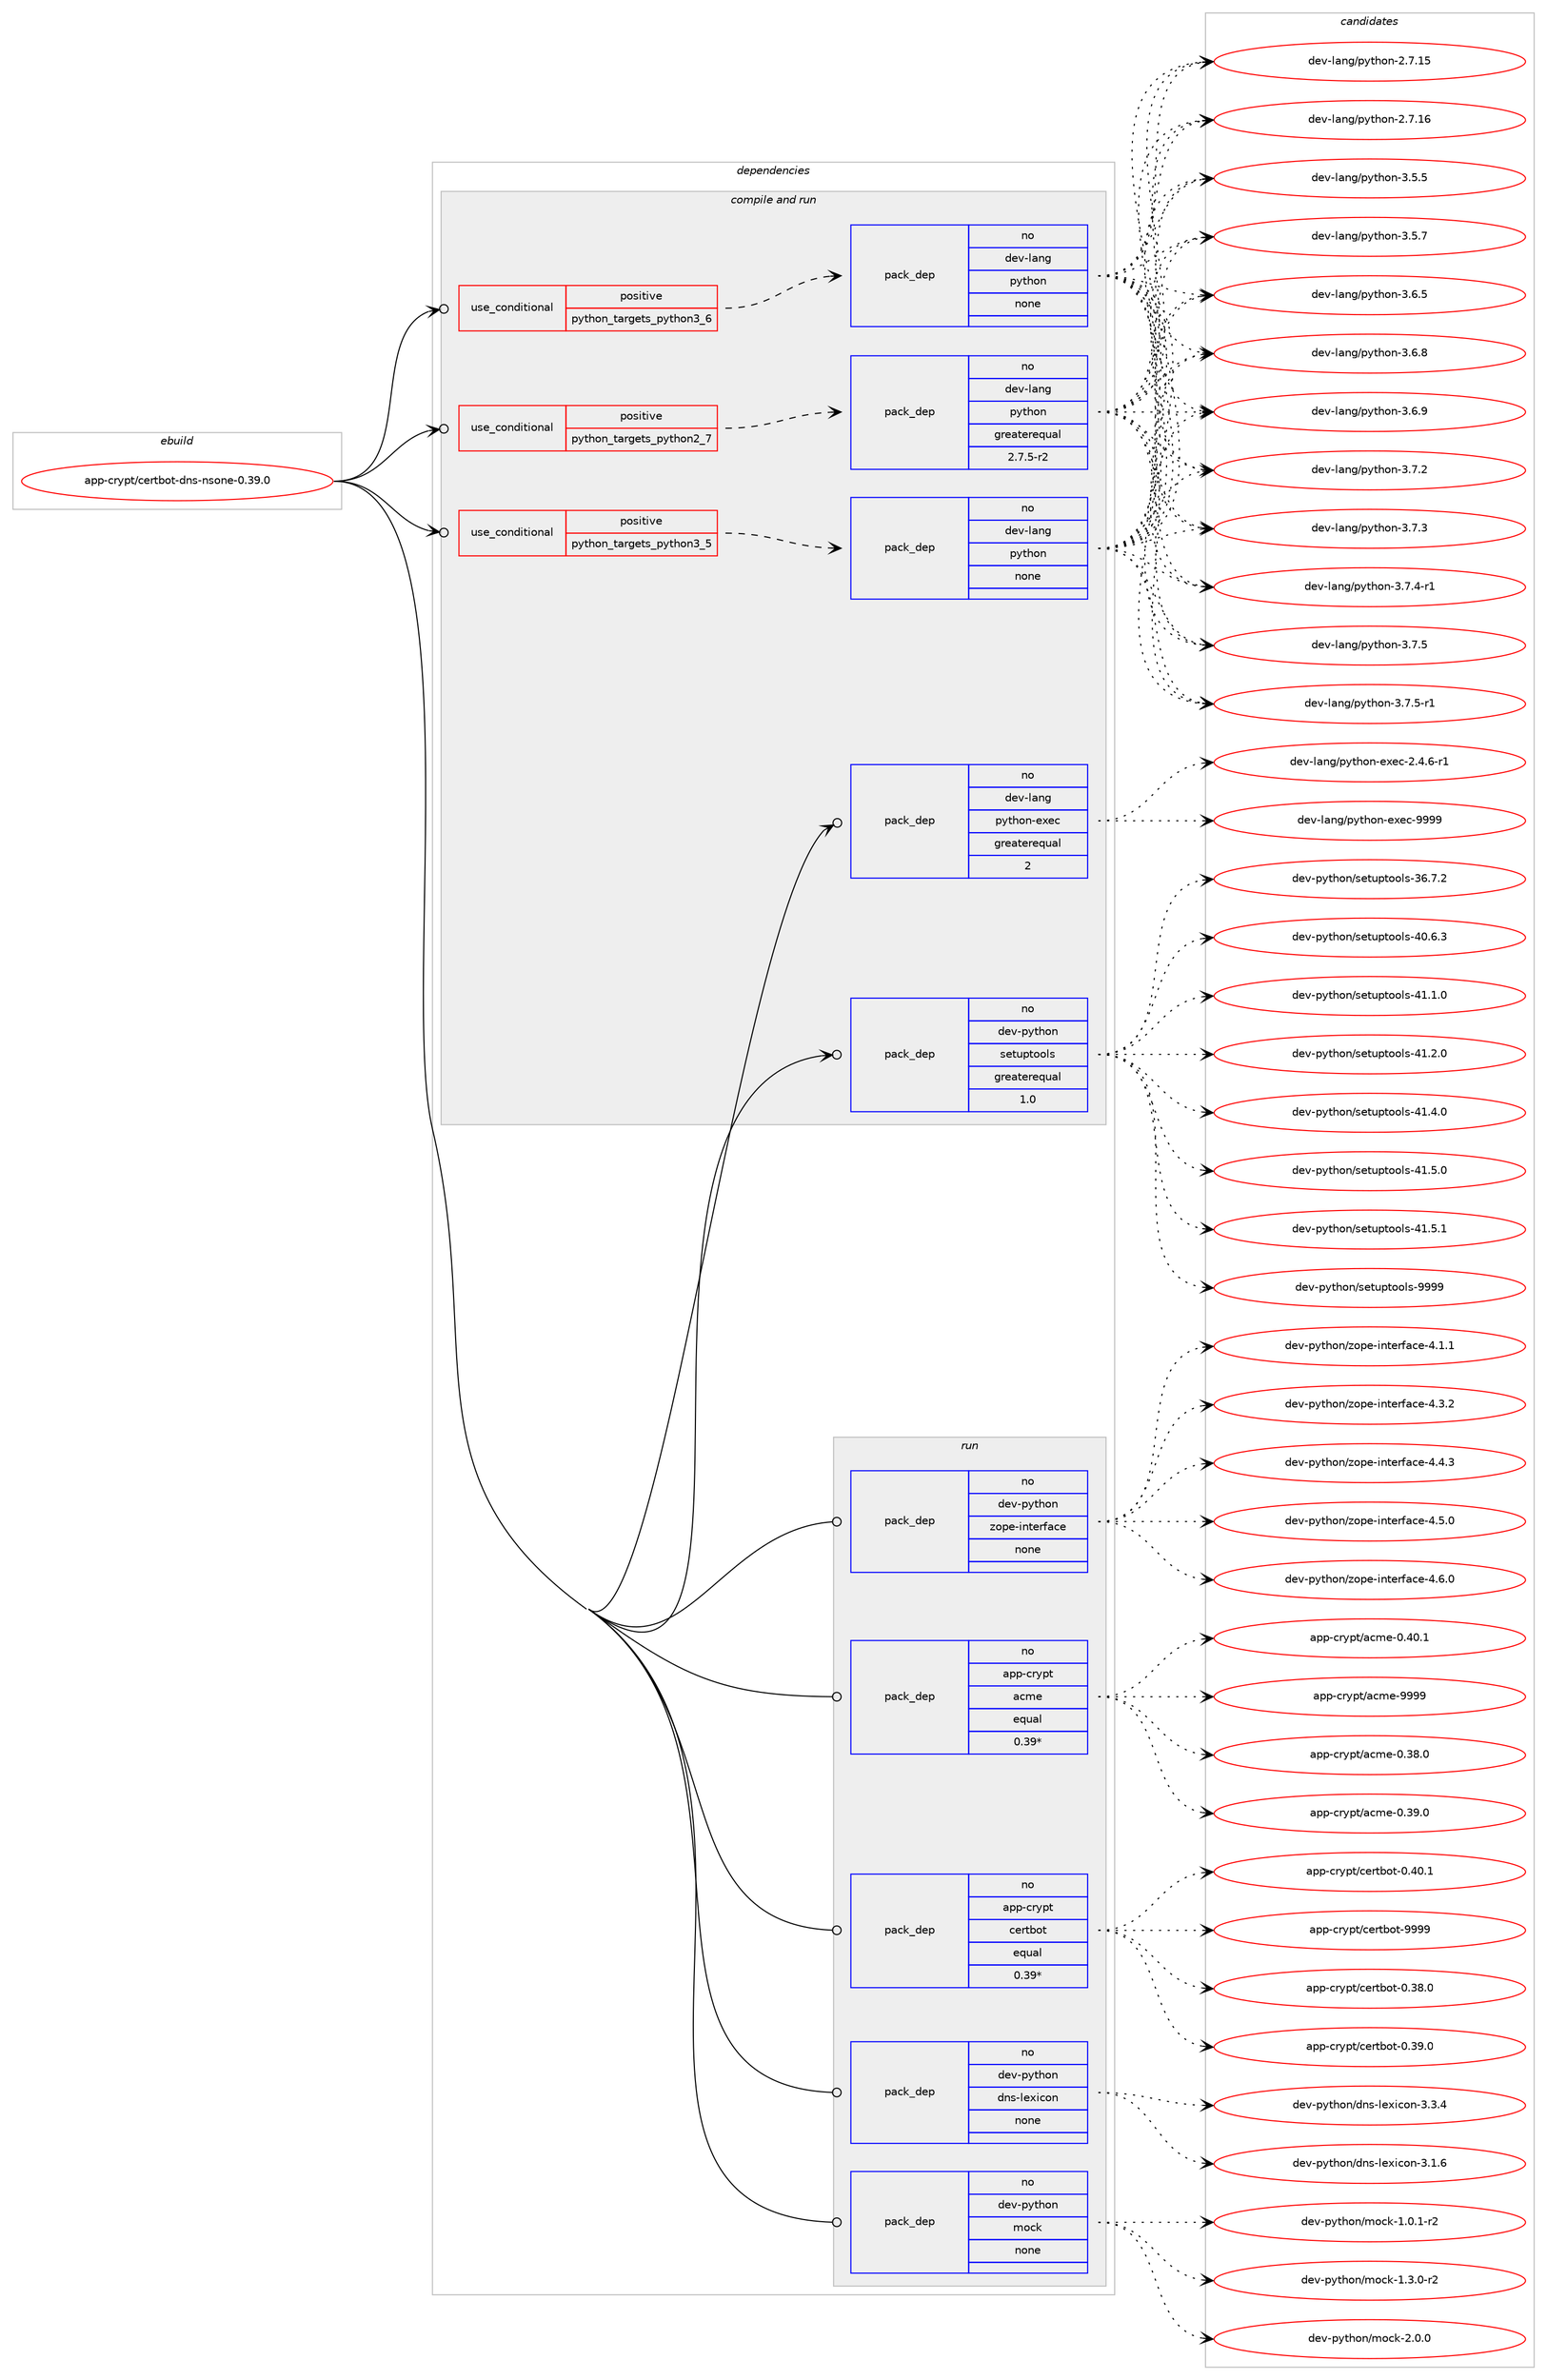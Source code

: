 digraph prolog {

# *************
# Graph options
# *************

newrank=true;
concentrate=true;
compound=true;
graph [rankdir=LR,fontname=Helvetica,fontsize=10,ranksep=1.5];#, ranksep=2.5, nodesep=0.2];
edge  [arrowhead=vee];
node  [fontname=Helvetica,fontsize=10];

# **********
# The ebuild
# **********

subgraph cluster_leftcol {
color=gray;
rank=same;
label=<<i>ebuild</i>>;
id [label="app-crypt/certbot-dns-nsone-0.39.0", color=red, width=4, href="../app-crypt/certbot-dns-nsone-0.39.0.svg"];
}

# ****************
# The dependencies
# ****************

subgraph cluster_midcol {
color=gray;
label=<<i>dependencies</i>>;
subgraph cluster_compile {
fillcolor="#eeeeee";
style=filled;
label=<<i>compile</i>>;
}
subgraph cluster_compileandrun {
fillcolor="#eeeeee";
style=filled;
label=<<i>compile and run</i>>;
subgraph cond113669 {
dependency476522 [label=<<TABLE BORDER="0" CELLBORDER="1" CELLSPACING="0" CELLPADDING="4"><TR><TD ROWSPAN="3" CELLPADDING="10">use_conditional</TD></TR><TR><TD>positive</TD></TR><TR><TD>python_targets_python2_7</TD></TR></TABLE>>, shape=none, color=red];
subgraph pack354201 {
dependency476523 [label=<<TABLE BORDER="0" CELLBORDER="1" CELLSPACING="0" CELLPADDING="4" WIDTH="220"><TR><TD ROWSPAN="6" CELLPADDING="30">pack_dep</TD></TR><TR><TD WIDTH="110">no</TD></TR><TR><TD>dev-lang</TD></TR><TR><TD>python</TD></TR><TR><TD>greaterequal</TD></TR><TR><TD>2.7.5-r2</TD></TR></TABLE>>, shape=none, color=blue];
}
dependency476522:e -> dependency476523:w [weight=20,style="dashed",arrowhead="vee"];
}
id:e -> dependency476522:w [weight=20,style="solid",arrowhead="odotvee"];
subgraph cond113670 {
dependency476524 [label=<<TABLE BORDER="0" CELLBORDER="1" CELLSPACING="0" CELLPADDING="4"><TR><TD ROWSPAN="3" CELLPADDING="10">use_conditional</TD></TR><TR><TD>positive</TD></TR><TR><TD>python_targets_python3_5</TD></TR></TABLE>>, shape=none, color=red];
subgraph pack354202 {
dependency476525 [label=<<TABLE BORDER="0" CELLBORDER="1" CELLSPACING="0" CELLPADDING="4" WIDTH="220"><TR><TD ROWSPAN="6" CELLPADDING="30">pack_dep</TD></TR><TR><TD WIDTH="110">no</TD></TR><TR><TD>dev-lang</TD></TR><TR><TD>python</TD></TR><TR><TD>none</TD></TR><TR><TD></TD></TR></TABLE>>, shape=none, color=blue];
}
dependency476524:e -> dependency476525:w [weight=20,style="dashed",arrowhead="vee"];
}
id:e -> dependency476524:w [weight=20,style="solid",arrowhead="odotvee"];
subgraph cond113671 {
dependency476526 [label=<<TABLE BORDER="0" CELLBORDER="1" CELLSPACING="0" CELLPADDING="4"><TR><TD ROWSPAN="3" CELLPADDING="10">use_conditional</TD></TR><TR><TD>positive</TD></TR><TR><TD>python_targets_python3_6</TD></TR></TABLE>>, shape=none, color=red];
subgraph pack354203 {
dependency476527 [label=<<TABLE BORDER="0" CELLBORDER="1" CELLSPACING="0" CELLPADDING="4" WIDTH="220"><TR><TD ROWSPAN="6" CELLPADDING="30">pack_dep</TD></TR><TR><TD WIDTH="110">no</TD></TR><TR><TD>dev-lang</TD></TR><TR><TD>python</TD></TR><TR><TD>none</TD></TR><TR><TD></TD></TR></TABLE>>, shape=none, color=blue];
}
dependency476526:e -> dependency476527:w [weight=20,style="dashed",arrowhead="vee"];
}
id:e -> dependency476526:w [weight=20,style="solid",arrowhead="odotvee"];
subgraph pack354204 {
dependency476528 [label=<<TABLE BORDER="0" CELLBORDER="1" CELLSPACING="0" CELLPADDING="4" WIDTH="220"><TR><TD ROWSPAN="6" CELLPADDING="30">pack_dep</TD></TR><TR><TD WIDTH="110">no</TD></TR><TR><TD>dev-lang</TD></TR><TR><TD>python-exec</TD></TR><TR><TD>greaterequal</TD></TR><TR><TD>2</TD></TR></TABLE>>, shape=none, color=blue];
}
id:e -> dependency476528:w [weight=20,style="solid",arrowhead="odotvee"];
subgraph pack354205 {
dependency476529 [label=<<TABLE BORDER="0" CELLBORDER="1" CELLSPACING="0" CELLPADDING="4" WIDTH="220"><TR><TD ROWSPAN="6" CELLPADDING="30">pack_dep</TD></TR><TR><TD WIDTH="110">no</TD></TR><TR><TD>dev-python</TD></TR><TR><TD>setuptools</TD></TR><TR><TD>greaterequal</TD></TR><TR><TD>1.0</TD></TR></TABLE>>, shape=none, color=blue];
}
id:e -> dependency476529:w [weight=20,style="solid",arrowhead="odotvee"];
}
subgraph cluster_run {
fillcolor="#eeeeee";
style=filled;
label=<<i>run</i>>;
subgraph pack354206 {
dependency476530 [label=<<TABLE BORDER="0" CELLBORDER="1" CELLSPACING="0" CELLPADDING="4" WIDTH="220"><TR><TD ROWSPAN="6" CELLPADDING="30">pack_dep</TD></TR><TR><TD WIDTH="110">no</TD></TR><TR><TD>app-crypt</TD></TR><TR><TD>acme</TD></TR><TR><TD>equal</TD></TR><TR><TD>0.39*</TD></TR></TABLE>>, shape=none, color=blue];
}
id:e -> dependency476530:w [weight=20,style="solid",arrowhead="odot"];
subgraph pack354207 {
dependency476531 [label=<<TABLE BORDER="0" CELLBORDER="1" CELLSPACING="0" CELLPADDING="4" WIDTH="220"><TR><TD ROWSPAN="6" CELLPADDING="30">pack_dep</TD></TR><TR><TD WIDTH="110">no</TD></TR><TR><TD>app-crypt</TD></TR><TR><TD>certbot</TD></TR><TR><TD>equal</TD></TR><TR><TD>0.39*</TD></TR></TABLE>>, shape=none, color=blue];
}
id:e -> dependency476531:w [weight=20,style="solid",arrowhead="odot"];
subgraph pack354208 {
dependency476532 [label=<<TABLE BORDER="0" CELLBORDER="1" CELLSPACING="0" CELLPADDING="4" WIDTH="220"><TR><TD ROWSPAN="6" CELLPADDING="30">pack_dep</TD></TR><TR><TD WIDTH="110">no</TD></TR><TR><TD>dev-python</TD></TR><TR><TD>dns-lexicon</TD></TR><TR><TD>none</TD></TR><TR><TD></TD></TR></TABLE>>, shape=none, color=blue];
}
id:e -> dependency476532:w [weight=20,style="solid",arrowhead="odot"];
subgraph pack354209 {
dependency476533 [label=<<TABLE BORDER="0" CELLBORDER="1" CELLSPACING="0" CELLPADDING="4" WIDTH="220"><TR><TD ROWSPAN="6" CELLPADDING="30">pack_dep</TD></TR><TR><TD WIDTH="110">no</TD></TR><TR><TD>dev-python</TD></TR><TR><TD>mock</TD></TR><TR><TD>none</TD></TR><TR><TD></TD></TR></TABLE>>, shape=none, color=blue];
}
id:e -> dependency476533:w [weight=20,style="solid",arrowhead="odot"];
subgraph pack354210 {
dependency476534 [label=<<TABLE BORDER="0" CELLBORDER="1" CELLSPACING="0" CELLPADDING="4" WIDTH="220"><TR><TD ROWSPAN="6" CELLPADDING="30">pack_dep</TD></TR><TR><TD WIDTH="110">no</TD></TR><TR><TD>dev-python</TD></TR><TR><TD>zope-interface</TD></TR><TR><TD>none</TD></TR><TR><TD></TD></TR></TABLE>>, shape=none, color=blue];
}
id:e -> dependency476534:w [weight=20,style="solid",arrowhead="odot"];
}
}

# **************
# The candidates
# **************

subgraph cluster_choices {
rank=same;
color=gray;
label=<<i>candidates</i>>;

subgraph choice354201 {
color=black;
nodesep=1;
choice10010111845108971101034711212111610411111045504655464953 [label="dev-lang/python-2.7.15", color=red, width=4,href="../dev-lang/python-2.7.15.svg"];
choice10010111845108971101034711212111610411111045504655464954 [label="dev-lang/python-2.7.16", color=red, width=4,href="../dev-lang/python-2.7.16.svg"];
choice100101118451089711010347112121116104111110455146534653 [label="dev-lang/python-3.5.5", color=red, width=4,href="../dev-lang/python-3.5.5.svg"];
choice100101118451089711010347112121116104111110455146534655 [label="dev-lang/python-3.5.7", color=red, width=4,href="../dev-lang/python-3.5.7.svg"];
choice100101118451089711010347112121116104111110455146544653 [label="dev-lang/python-3.6.5", color=red, width=4,href="../dev-lang/python-3.6.5.svg"];
choice100101118451089711010347112121116104111110455146544656 [label="dev-lang/python-3.6.8", color=red, width=4,href="../dev-lang/python-3.6.8.svg"];
choice100101118451089711010347112121116104111110455146544657 [label="dev-lang/python-3.6.9", color=red, width=4,href="../dev-lang/python-3.6.9.svg"];
choice100101118451089711010347112121116104111110455146554650 [label="dev-lang/python-3.7.2", color=red, width=4,href="../dev-lang/python-3.7.2.svg"];
choice100101118451089711010347112121116104111110455146554651 [label="dev-lang/python-3.7.3", color=red, width=4,href="../dev-lang/python-3.7.3.svg"];
choice1001011184510897110103471121211161041111104551465546524511449 [label="dev-lang/python-3.7.4-r1", color=red, width=4,href="../dev-lang/python-3.7.4-r1.svg"];
choice100101118451089711010347112121116104111110455146554653 [label="dev-lang/python-3.7.5", color=red, width=4,href="../dev-lang/python-3.7.5.svg"];
choice1001011184510897110103471121211161041111104551465546534511449 [label="dev-lang/python-3.7.5-r1", color=red, width=4,href="../dev-lang/python-3.7.5-r1.svg"];
dependency476523:e -> choice10010111845108971101034711212111610411111045504655464953:w [style=dotted,weight="100"];
dependency476523:e -> choice10010111845108971101034711212111610411111045504655464954:w [style=dotted,weight="100"];
dependency476523:e -> choice100101118451089711010347112121116104111110455146534653:w [style=dotted,weight="100"];
dependency476523:e -> choice100101118451089711010347112121116104111110455146534655:w [style=dotted,weight="100"];
dependency476523:e -> choice100101118451089711010347112121116104111110455146544653:w [style=dotted,weight="100"];
dependency476523:e -> choice100101118451089711010347112121116104111110455146544656:w [style=dotted,weight="100"];
dependency476523:e -> choice100101118451089711010347112121116104111110455146544657:w [style=dotted,weight="100"];
dependency476523:e -> choice100101118451089711010347112121116104111110455146554650:w [style=dotted,weight="100"];
dependency476523:e -> choice100101118451089711010347112121116104111110455146554651:w [style=dotted,weight="100"];
dependency476523:e -> choice1001011184510897110103471121211161041111104551465546524511449:w [style=dotted,weight="100"];
dependency476523:e -> choice100101118451089711010347112121116104111110455146554653:w [style=dotted,weight="100"];
dependency476523:e -> choice1001011184510897110103471121211161041111104551465546534511449:w [style=dotted,weight="100"];
}
subgraph choice354202 {
color=black;
nodesep=1;
choice10010111845108971101034711212111610411111045504655464953 [label="dev-lang/python-2.7.15", color=red, width=4,href="../dev-lang/python-2.7.15.svg"];
choice10010111845108971101034711212111610411111045504655464954 [label="dev-lang/python-2.7.16", color=red, width=4,href="../dev-lang/python-2.7.16.svg"];
choice100101118451089711010347112121116104111110455146534653 [label="dev-lang/python-3.5.5", color=red, width=4,href="../dev-lang/python-3.5.5.svg"];
choice100101118451089711010347112121116104111110455146534655 [label="dev-lang/python-3.5.7", color=red, width=4,href="../dev-lang/python-3.5.7.svg"];
choice100101118451089711010347112121116104111110455146544653 [label="dev-lang/python-3.6.5", color=red, width=4,href="../dev-lang/python-3.6.5.svg"];
choice100101118451089711010347112121116104111110455146544656 [label="dev-lang/python-3.6.8", color=red, width=4,href="../dev-lang/python-3.6.8.svg"];
choice100101118451089711010347112121116104111110455146544657 [label="dev-lang/python-3.6.9", color=red, width=4,href="../dev-lang/python-3.6.9.svg"];
choice100101118451089711010347112121116104111110455146554650 [label="dev-lang/python-3.7.2", color=red, width=4,href="../dev-lang/python-3.7.2.svg"];
choice100101118451089711010347112121116104111110455146554651 [label="dev-lang/python-3.7.3", color=red, width=4,href="../dev-lang/python-3.7.3.svg"];
choice1001011184510897110103471121211161041111104551465546524511449 [label="dev-lang/python-3.7.4-r1", color=red, width=4,href="../dev-lang/python-3.7.4-r1.svg"];
choice100101118451089711010347112121116104111110455146554653 [label="dev-lang/python-3.7.5", color=red, width=4,href="../dev-lang/python-3.7.5.svg"];
choice1001011184510897110103471121211161041111104551465546534511449 [label="dev-lang/python-3.7.5-r1", color=red, width=4,href="../dev-lang/python-3.7.5-r1.svg"];
dependency476525:e -> choice10010111845108971101034711212111610411111045504655464953:w [style=dotted,weight="100"];
dependency476525:e -> choice10010111845108971101034711212111610411111045504655464954:w [style=dotted,weight="100"];
dependency476525:e -> choice100101118451089711010347112121116104111110455146534653:w [style=dotted,weight="100"];
dependency476525:e -> choice100101118451089711010347112121116104111110455146534655:w [style=dotted,weight="100"];
dependency476525:e -> choice100101118451089711010347112121116104111110455146544653:w [style=dotted,weight="100"];
dependency476525:e -> choice100101118451089711010347112121116104111110455146544656:w [style=dotted,weight="100"];
dependency476525:e -> choice100101118451089711010347112121116104111110455146544657:w [style=dotted,weight="100"];
dependency476525:e -> choice100101118451089711010347112121116104111110455146554650:w [style=dotted,weight="100"];
dependency476525:e -> choice100101118451089711010347112121116104111110455146554651:w [style=dotted,weight="100"];
dependency476525:e -> choice1001011184510897110103471121211161041111104551465546524511449:w [style=dotted,weight="100"];
dependency476525:e -> choice100101118451089711010347112121116104111110455146554653:w [style=dotted,weight="100"];
dependency476525:e -> choice1001011184510897110103471121211161041111104551465546534511449:w [style=dotted,weight="100"];
}
subgraph choice354203 {
color=black;
nodesep=1;
choice10010111845108971101034711212111610411111045504655464953 [label="dev-lang/python-2.7.15", color=red, width=4,href="../dev-lang/python-2.7.15.svg"];
choice10010111845108971101034711212111610411111045504655464954 [label="dev-lang/python-2.7.16", color=red, width=4,href="../dev-lang/python-2.7.16.svg"];
choice100101118451089711010347112121116104111110455146534653 [label="dev-lang/python-3.5.5", color=red, width=4,href="../dev-lang/python-3.5.5.svg"];
choice100101118451089711010347112121116104111110455146534655 [label="dev-lang/python-3.5.7", color=red, width=4,href="../dev-lang/python-3.5.7.svg"];
choice100101118451089711010347112121116104111110455146544653 [label="dev-lang/python-3.6.5", color=red, width=4,href="../dev-lang/python-3.6.5.svg"];
choice100101118451089711010347112121116104111110455146544656 [label="dev-lang/python-3.6.8", color=red, width=4,href="../dev-lang/python-3.6.8.svg"];
choice100101118451089711010347112121116104111110455146544657 [label="dev-lang/python-3.6.9", color=red, width=4,href="../dev-lang/python-3.6.9.svg"];
choice100101118451089711010347112121116104111110455146554650 [label="dev-lang/python-3.7.2", color=red, width=4,href="../dev-lang/python-3.7.2.svg"];
choice100101118451089711010347112121116104111110455146554651 [label="dev-lang/python-3.7.3", color=red, width=4,href="../dev-lang/python-3.7.3.svg"];
choice1001011184510897110103471121211161041111104551465546524511449 [label="dev-lang/python-3.7.4-r1", color=red, width=4,href="../dev-lang/python-3.7.4-r1.svg"];
choice100101118451089711010347112121116104111110455146554653 [label="dev-lang/python-3.7.5", color=red, width=4,href="../dev-lang/python-3.7.5.svg"];
choice1001011184510897110103471121211161041111104551465546534511449 [label="dev-lang/python-3.7.5-r1", color=red, width=4,href="../dev-lang/python-3.7.5-r1.svg"];
dependency476527:e -> choice10010111845108971101034711212111610411111045504655464953:w [style=dotted,weight="100"];
dependency476527:e -> choice10010111845108971101034711212111610411111045504655464954:w [style=dotted,weight="100"];
dependency476527:e -> choice100101118451089711010347112121116104111110455146534653:w [style=dotted,weight="100"];
dependency476527:e -> choice100101118451089711010347112121116104111110455146534655:w [style=dotted,weight="100"];
dependency476527:e -> choice100101118451089711010347112121116104111110455146544653:w [style=dotted,weight="100"];
dependency476527:e -> choice100101118451089711010347112121116104111110455146544656:w [style=dotted,weight="100"];
dependency476527:e -> choice100101118451089711010347112121116104111110455146544657:w [style=dotted,weight="100"];
dependency476527:e -> choice100101118451089711010347112121116104111110455146554650:w [style=dotted,weight="100"];
dependency476527:e -> choice100101118451089711010347112121116104111110455146554651:w [style=dotted,weight="100"];
dependency476527:e -> choice1001011184510897110103471121211161041111104551465546524511449:w [style=dotted,weight="100"];
dependency476527:e -> choice100101118451089711010347112121116104111110455146554653:w [style=dotted,weight="100"];
dependency476527:e -> choice1001011184510897110103471121211161041111104551465546534511449:w [style=dotted,weight="100"];
}
subgraph choice354204 {
color=black;
nodesep=1;
choice10010111845108971101034711212111610411111045101120101994550465246544511449 [label="dev-lang/python-exec-2.4.6-r1", color=red, width=4,href="../dev-lang/python-exec-2.4.6-r1.svg"];
choice10010111845108971101034711212111610411111045101120101994557575757 [label="dev-lang/python-exec-9999", color=red, width=4,href="../dev-lang/python-exec-9999.svg"];
dependency476528:e -> choice10010111845108971101034711212111610411111045101120101994550465246544511449:w [style=dotted,weight="100"];
dependency476528:e -> choice10010111845108971101034711212111610411111045101120101994557575757:w [style=dotted,weight="100"];
}
subgraph choice354205 {
color=black;
nodesep=1;
choice100101118451121211161041111104711510111611711211611111110811545515446554650 [label="dev-python/setuptools-36.7.2", color=red, width=4,href="../dev-python/setuptools-36.7.2.svg"];
choice100101118451121211161041111104711510111611711211611111110811545524846544651 [label="dev-python/setuptools-40.6.3", color=red, width=4,href="../dev-python/setuptools-40.6.3.svg"];
choice100101118451121211161041111104711510111611711211611111110811545524946494648 [label="dev-python/setuptools-41.1.0", color=red, width=4,href="../dev-python/setuptools-41.1.0.svg"];
choice100101118451121211161041111104711510111611711211611111110811545524946504648 [label="dev-python/setuptools-41.2.0", color=red, width=4,href="../dev-python/setuptools-41.2.0.svg"];
choice100101118451121211161041111104711510111611711211611111110811545524946524648 [label="dev-python/setuptools-41.4.0", color=red, width=4,href="../dev-python/setuptools-41.4.0.svg"];
choice100101118451121211161041111104711510111611711211611111110811545524946534648 [label="dev-python/setuptools-41.5.0", color=red, width=4,href="../dev-python/setuptools-41.5.0.svg"];
choice100101118451121211161041111104711510111611711211611111110811545524946534649 [label="dev-python/setuptools-41.5.1", color=red, width=4,href="../dev-python/setuptools-41.5.1.svg"];
choice10010111845112121116104111110471151011161171121161111111081154557575757 [label="dev-python/setuptools-9999", color=red, width=4,href="../dev-python/setuptools-9999.svg"];
dependency476529:e -> choice100101118451121211161041111104711510111611711211611111110811545515446554650:w [style=dotted,weight="100"];
dependency476529:e -> choice100101118451121211161041111104711510111611711211611111110811545524846544651:w [style=dotted,weight="100"];
dependency476529:e -> choice100101118451121211161041111104711510111611711211611111110811545524946494648:w [style=dotted,weight="100"];
dependency476529:e -> choice100101118451121211161041111104711510111611711211611111110811545524946504648:w [style=dotted,weight="100"];
dependency476529:e -> choice100101118451121211161041111104711510111611711211611111110811545524946524648:w [style=dotted,weight="100"];
dependency476529:e -> choice100101118451121211161041111104711510111611711211611111110811545524946534648:w [style=dotted,weight="100"];
dependency476529:e -> choice100101118451121211161041111104711510111611711211611111110811545524946534649:w [style=dotted,weight="100"];
dependency476529:e -> choice10010111845112121116104111110471151011161171121161111111081154557575757:w [style=dotted,weight="100"];
}
subgraph choice354206 {
color=black;
nodesep=1;
choice97112112459911412111211647979910910145484651564648 [label="app-crypt/acme-0.38.0", color=red, width=4,href="../app-crypt/acme-0.38.0.svg"];
choice97112112459911412111211647979910910145484651574648 [label="app-crypt/acme-0.39.0", color=red, width=4,href="../app-crypt/acme-0.39.0.svg"];
choice97112112459911412111211647979910910145484652484649 [label="app-crypt/acme-0.40.1", color=red, width=4,href="../app-crypt/acme-0.40.1.svg"];
choice9711211245991141211121164797991091014557575757 [label="app-crypt/acme-9999", color=red, width=4,href="../app-crypt/acme-9999.svg"];
dependency476530:e -> choice97112112459911412111211647979910910145484651564648:w [style=dotted,weight="100"];
dependency476530:e -> choice97112112459911412111211647979910910145484651574648:w [style=dotted,weight="100"];
dependency476530:e -> choice97112112459911412111211647979910910145484652484649:w [style=dotted,weight="100"];
dependency476530:e -> choice9711211245991141211121164797991091014557575757:w [style=dotted,weight="100"];
}
subgraph choice354207 {
color=black;
nodesep=1;
choice97112112459911412111211647991011141169811111645484651564648 [label="app-crypt/certbot-0.38.0", color=red, width=4,href="../app-crypt/certbot-0.38.0.svg"];
choice97112112459911412111211647991011141169811111645484651574648 [label="app-crypt/certbot-0.39.0", color=red, width=4,href="../app-crypt/certbot-0.39.0.svg"];
choice97112112459911412111211647991011141169811111645484652484649 [label="app-crypt/certbot-0.40.1", color=red, width=4,href="../app-crypt/certbot-0.40.1.svg"];
choice9711211245991141211121164799101114116981111164557575757 [label="app-crypt/certbot-9999", color=red, width=4,href="../app-crypt/certbot-9999.svg"];
dependency476531:e -> choice97112112459911412111211647991011141169811111645484651564648:w [style=dotted,weight="100"];
dependency476531:e -> choice97112112459911412111211647991011141169811111645484651574648:w [style=dotted,weight="100"];
dependency476531:e -> choice97112112459911412111211647991011141169811111645484652484649:w [style=dotted,weight="100"];
dependency476531:e -> choice9711211245991141211121164799101114116981111164557575757:w [style=dotted,weight="100"];
}
subgraph choice354208 {
color=black;
nodesep=1;
choice10010111845112121116104111110471001101154510810112010599111110455146494654 [label="dev-python/dns-lexicon-3.1.6", color=red, width=4,href="../dev-python/dns-lexicon-3.1.6.svg"];
choice10010111845112121116104111110471001101154510810112010599111110455146514652 [label="dev-python/dns-lexicon-3.3.4", color=red, width=4,href="../dev-python/dns-lexicon-3.3.4.svg"];
dependency476532:e -> choice10010111845112121116104111110471001101154510810112010599111110455146494654:w [style=dotted,weight="100"];
dependency476532:e -> choice10010111845112121116104111110471001101154510810112010599111110455146514652:w [style=dotted,weight="100"];
}
subgraph choice354209 {
color=black;
nodesep=1;
choice1001011184511212111610411111047109111991074549464846494511450 [label="dev-python/mock-1.0.1-r2", color=red, width=4,href="../dev-python/mock-1.0.1-r2.svg"];
choice1001011184511212111610411111047109111991074549465146484511450 [label="dev-python/mock-1.3.0-r2", color=red, width=4,href="../dev-python/mock-1.3.0-r2.svg"];
choice100101118451121211161041111104710911199107455046484648 [label="dev-python/mock-2.0.0", color=red, width=4,href="../dev-python/mock-2.0.0.svg"];
dependency476533:e -> choice1001011184511212111610411111047109111991074549464846494511450:w [style=dotted,weight="100"];
dependency476533:e -> choice1001011184511212111610411111047109111991074549465146484511450:w [style=dotted,weight="100"];
dependency476533:e -> choice100101118451121211161041111104710911199107455046484648:w [style=dotted,weight="100"];
}
subgraph choice354210 {
color=black;
nodesep=1;
choice1001011184511212111610411111047122111112101451051101161011141029799101455246494649 [label="dev-python/zope-interface-4.1.1", color=red, width=4,href="../dev-python/zope-interface-4.1.1.svg"];
choice1001011184511212111610411111047122111112101451051101161011141029799101455246514650 [label="dev-python/zope-interface-4.3.2", color=red, width=4,href="../dev-python/zope-interface-4.3.2.svg"];
choice1001011184511212111610411111047122111112101451051101161011141029799101455246524651 [label="dev-python/zope-interface-4.4.3", color=red, width=4,href="../dev-python/zope-interface-4.4.3.svg"];
choice1001011184511212111610411111047122111112101451051101161011141029799101455246534648 [label="dev-python/zope-interface-4.5.0", color=red, width=4,href="../dev-python/zope-interface-4.5.0.svg"];
choice1001011184511212111610411111047122111112101451051101161011141029799101455246544648 [label="dev-python/zope-interface-4.6.0", color=red, width=4,href="../dev-python/zope-interface-4.6.0.svg"];
dependency476534:e -> choice1001011184511212111610411111047122111112101451051101161011141029799101455246494649:w [style=dotted,weight="100"];
dependency476534:e -> choice1001011184511212111610411111047122111112101451051101161011141029799101455246514650:w [style=dotted,weight="100"];
dependency476534:e -> choice1001011184511212111610411111047122111112101451051101161011141029799101455246524651:w [style=dotted,weight="100"];
dependency476534:e -> choice1001011184511212111610411111047122111112101451051101161011141029799101455246534648:w [style=dotted,weight="100"];
dependency476534:e -> choice1001011184511212111610411111047122111112101451051101161011141029799101455246544648:w [style=dotted,weight="100"];
}
}

}
